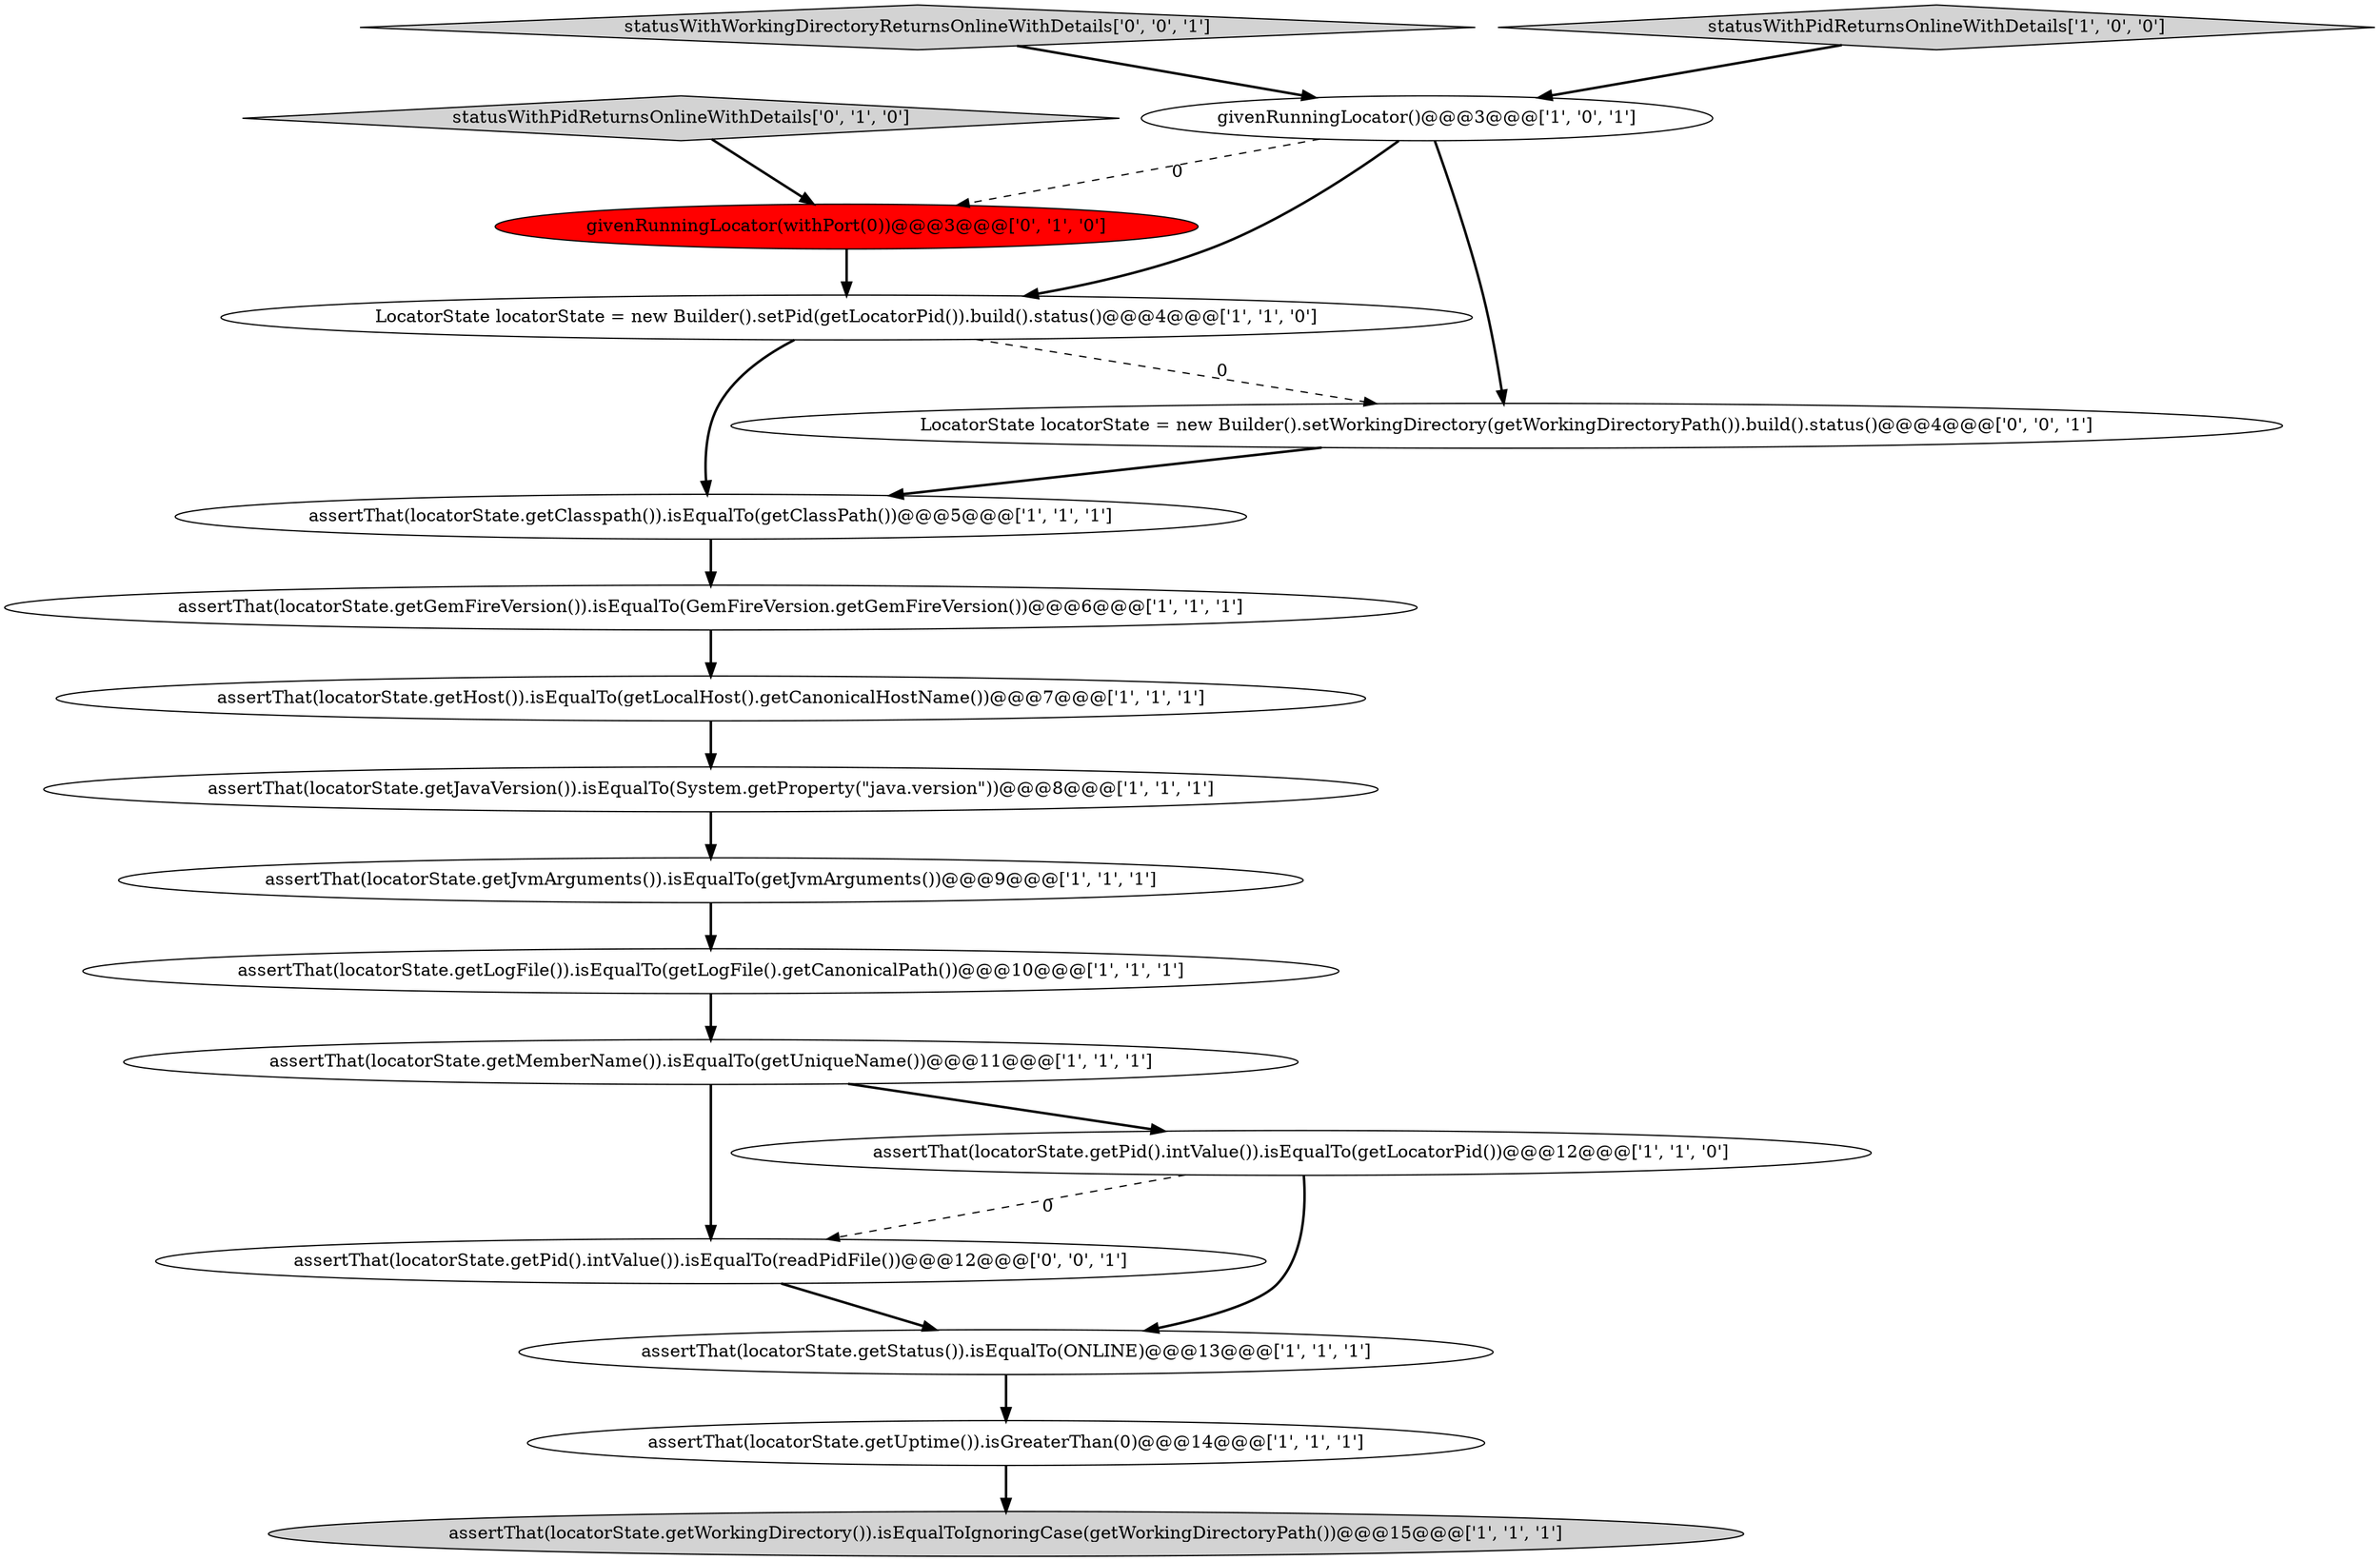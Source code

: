 digraph {
10 [style = filled, label = "assertThat(locatorState.getWorkingDirectory()).isEqualToIgnoringCase(getWorkingDirectoryPath())@@@15@@@['1', '1', '1']", fillcolor = lightgray, shape = ellipse image = "AAA0AAABBB1BBB"];
15 [style = filled, label = "statusWithPidReturnsOnlineWithDetails['0', '1', '0']", fillcolor = lightgray, shape = diamond image = "AAA0AAABBB2BBB"];
9 [style = filled, label = "assertThat(locatorState.getGemFireVersion()).isEqualTo(GemFireVersion.getGemFireVersion())@@@6@@@['1', '1', '1']", fillcolor = white, shape = ellipse image = "AAA0AAABBB1BBB"];
3 [style = filled, label = "givenRunningLocator()@@@3@@@['1', '0', '1']", fillcolor = white, shape = ellipse image = "AAA0AAABBB1BBB"];
1 [style = filled, label = "assertThat(locatorState.getStatus()).isEqualTo(ONLINE)@@@13@@@['1', '1', '1']", fillcolor = white, shape = ellipse image = "AAA0AAABBB1BBB"];
7 [style = filled, label = "assertThat(locatorState.getJvmArguments()).isEqualTo(getJvmArguments())@@@9@@@['1', '1', '1']", fillcolor = white, shape = ellipse image = "AAA0AAABBB1BBB"];
16 [style = filled, label = "assertThat(locatorState.getPid().intValue()).isEqualTo(readPidFile())@@@12@@@['0', '0', '1']", fillcolor = white, shape = ellipse image = "AAA0AAABBB3BBB"];
17 [style = filled, label = "statusWithWorkingDirectoryReturnsOnlineWithDetails['0', '0', '1']", fillcolor = lightgray, shape = diamond image = "AAA0AAABBB3BBB"];
13 [style = filled, label = "assertThat(locatorState.getLogFile()).isEqualTo(getLogFile().getCanonicalPath())@@@10@@@['1', '1', '1']", fillcolor = white, shape = ellipse image = "AAA0AAABBB1BBB"];
0 [style = filled, label = "assertThat(locatorState.getClasspath()).isEqualTo(getClassPath())@@@5@@@['1', '1', '1']", fillcolor = white, shape = ellipse image = "AAA0AAABBB1BBB"];
2 [style = filled, label = "assertThat(locatorState.getHost()).isEqualTo(getLocalHost().getCanonicalHostName())@@@7@@@['1', '1', '1']", fillcolor = white, shape = ellipse image = "AAA0AAABBB1BBB"];
11 [style = filled, label = "LocatorState locatorState = new Builder().setPid(getLocatorPid()).build().status()@@@4@@@['1', '1', '0']", fillcolor = white, shape = ellipse image = "AAA0AAABBB1BBB"];
8 [style = filled, label = "statusWithPidReturnsOnlineWithDetails['1', '0', '0']", fillcolor = lightgray, shape = diamond image = "AAA0AAABBB1BBB"];
5 [style = filled, label = "assertThat(locatorState.getMemberName()).isEqualTo(getUniqueName())@@@11@@@['1', '1', '1']", fillcolor = white, shape = ellipse image = "AAA0AAABBB1BBB"];
12 [style = filled, label = "assertThat(locatorState.getPid().intValue()).isEqualTo(getLocatorPid())@@@12@@@['1', '1', '0']", fillcolor = white, shape = ellipse image = "AAA0AAABBB1BBB"];
18 [style = filled, label = "LocatorState locatorState = new Builder().setWorkingDirectory(getWorkingDirectoryPath()).build().status()@@@4@@@['0', '0', '1']", fillcolor = white, shape = ellipse image = "AAA0AAABBB3BBB"];
6 [style = filled, label = "assertThat(locatorState.getUptime()).isGreaterThan(0)@@@14@@@['1', '1', '1']", fillcolor = white, shape = ellipse image = "AAA0AAABBB1BBB"];
14 [style = filled, label = "givenRunningLocator(withPort(0))@@@3@@@['0', '1', '0']", fillcolor = red, shape = ellipse image = "AAA1AAABBB2BBB"];
4 [style = filled, label = "assertThat(locatorState.getJavaVersion()).isEqualTo(System.getProperty(\"java.version\"))@@@8@@@['1', '1', '1']", fillcolor = white, shape = ellipse image = "AAA0AAABBB1BBB"];
7->13 [style = bold, label=""];
0->9 [style = bold, label=""];
15->14 [style = bold, label=""];
12->16 [style = dashed, label="0"];
9->2 [style = bold, label=""];
8->3 [style = bold, label=""];
3->11 [style = bold, label=""];
12->1 [style = bold, label=""];
2->4 [style = bold, label=""];
4->7 [style = bold, label=""];
3->18 [style = bold, label=""];
5->16 [style = bold, label=""];
11->0 [style = bold, label=""];
1->6 [style = bold, label=""];
5->12 [style = bold, label=""];
16->1 [style = bold, label=""];
11->18 [style = dashed, label="0"];
6->10 [style = bold, label=""];
17->3 [style = bold, label=""];
13->5 [style = bold, label=""];
3->14 [style = dashed, label="0"];
14->11 [style = bold, label=""];
18->0 [style = bold, label=""];
}
